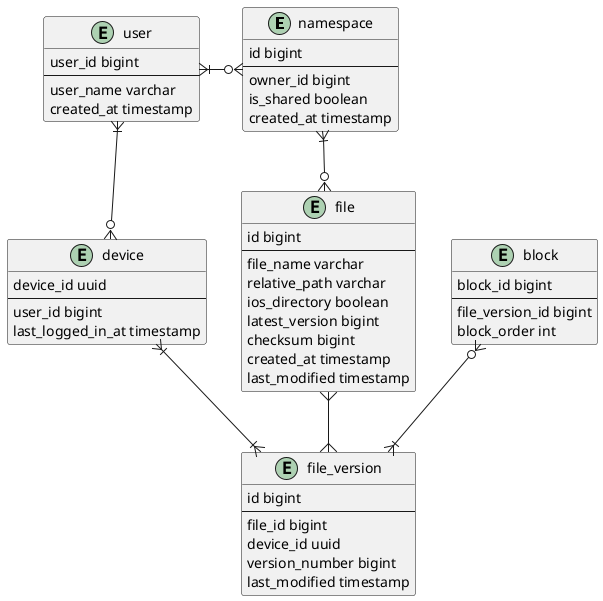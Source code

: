 @startuml
entity namespace {
id bigint
---
owner_id bigint
is_shared boolean
created_at timestamp
}

entity user {
user_id bigint
---
user_name varchar
created_at timestamp
}

entity block{
block_id bigint
---
file_version_id bigint
block_order int
}

entity device {
device_id uuid
---
user_id bigint
last_logged_in_at timestamp
}

entity file {
id bigint
---
file_name varchar
relative_path varchar
ios_directory boolean
latest_version bigint
checksum bigint
created_at timestamp
last_modified timestamp
}

entity file_version {
id bigint
---
file_id bigint
device_id uuid
version_number bigint
last_modified timestamp
}

namespace }o-left-|{user
user }|--o{device
namespace }|-right-o{file
file }--{file_version
block }o--|{file_version
device }|--|{file_version
@enduml